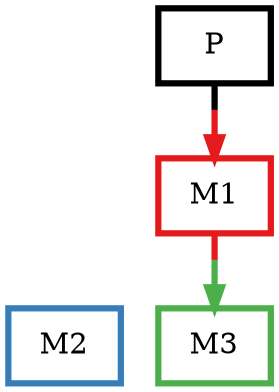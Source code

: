 digraph barS {
	{
		rank=same
	2 [shape=box,penwidth=3,colorscheme=set19,color=2,label="M2"]
	}
	{
		rank=same
		3 [shape=box,penwidth=3,colorscheme=set19,color=3,label="M3"]
		2 [shape=box,penwidth=3,colorscheme=set19,color=2,label="M2"]
	}
	1 [shape=box,penwidth=3,colorscheme=set19,color=1,label="M1"]
	0 [shape=box,penwidth=3,colorscheme=set19,color=0,label="P"]
	1 -> 3 [penwidth=3,colorscheme=set19,color="1;0.5:3"]
	0 -> 1 [penwidth=3,colorscheme=set19,color="0;0.5:1"]
}
